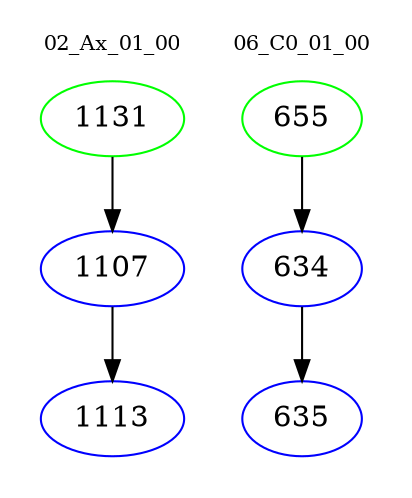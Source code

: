 digraph{
subgraph cluster_0 {
color = white
label = "02_Ax_01_00";
fontsize=10;
T0_1131 [label="1131", color="green"]
T0_1131 -> T0_1107 [color="black"]
T0_1107 [label="1107", color="blue"]
T0_1107 -> T0_1113 [color="black"]
T0_1113 [label="1113", color="blue"]
}
subgraph cluster_1 {
color = white
label = "06_C0_01_00";
fontsize=10;
T1_655 [label="655", color="green"]
T1_655 -> T1_634 [color="black"]
T1_634 [label="634", color="blue"]
T1_634 -> T1_635 [color="black"]
T1_635 [label="635", color="blue"]
}
}
